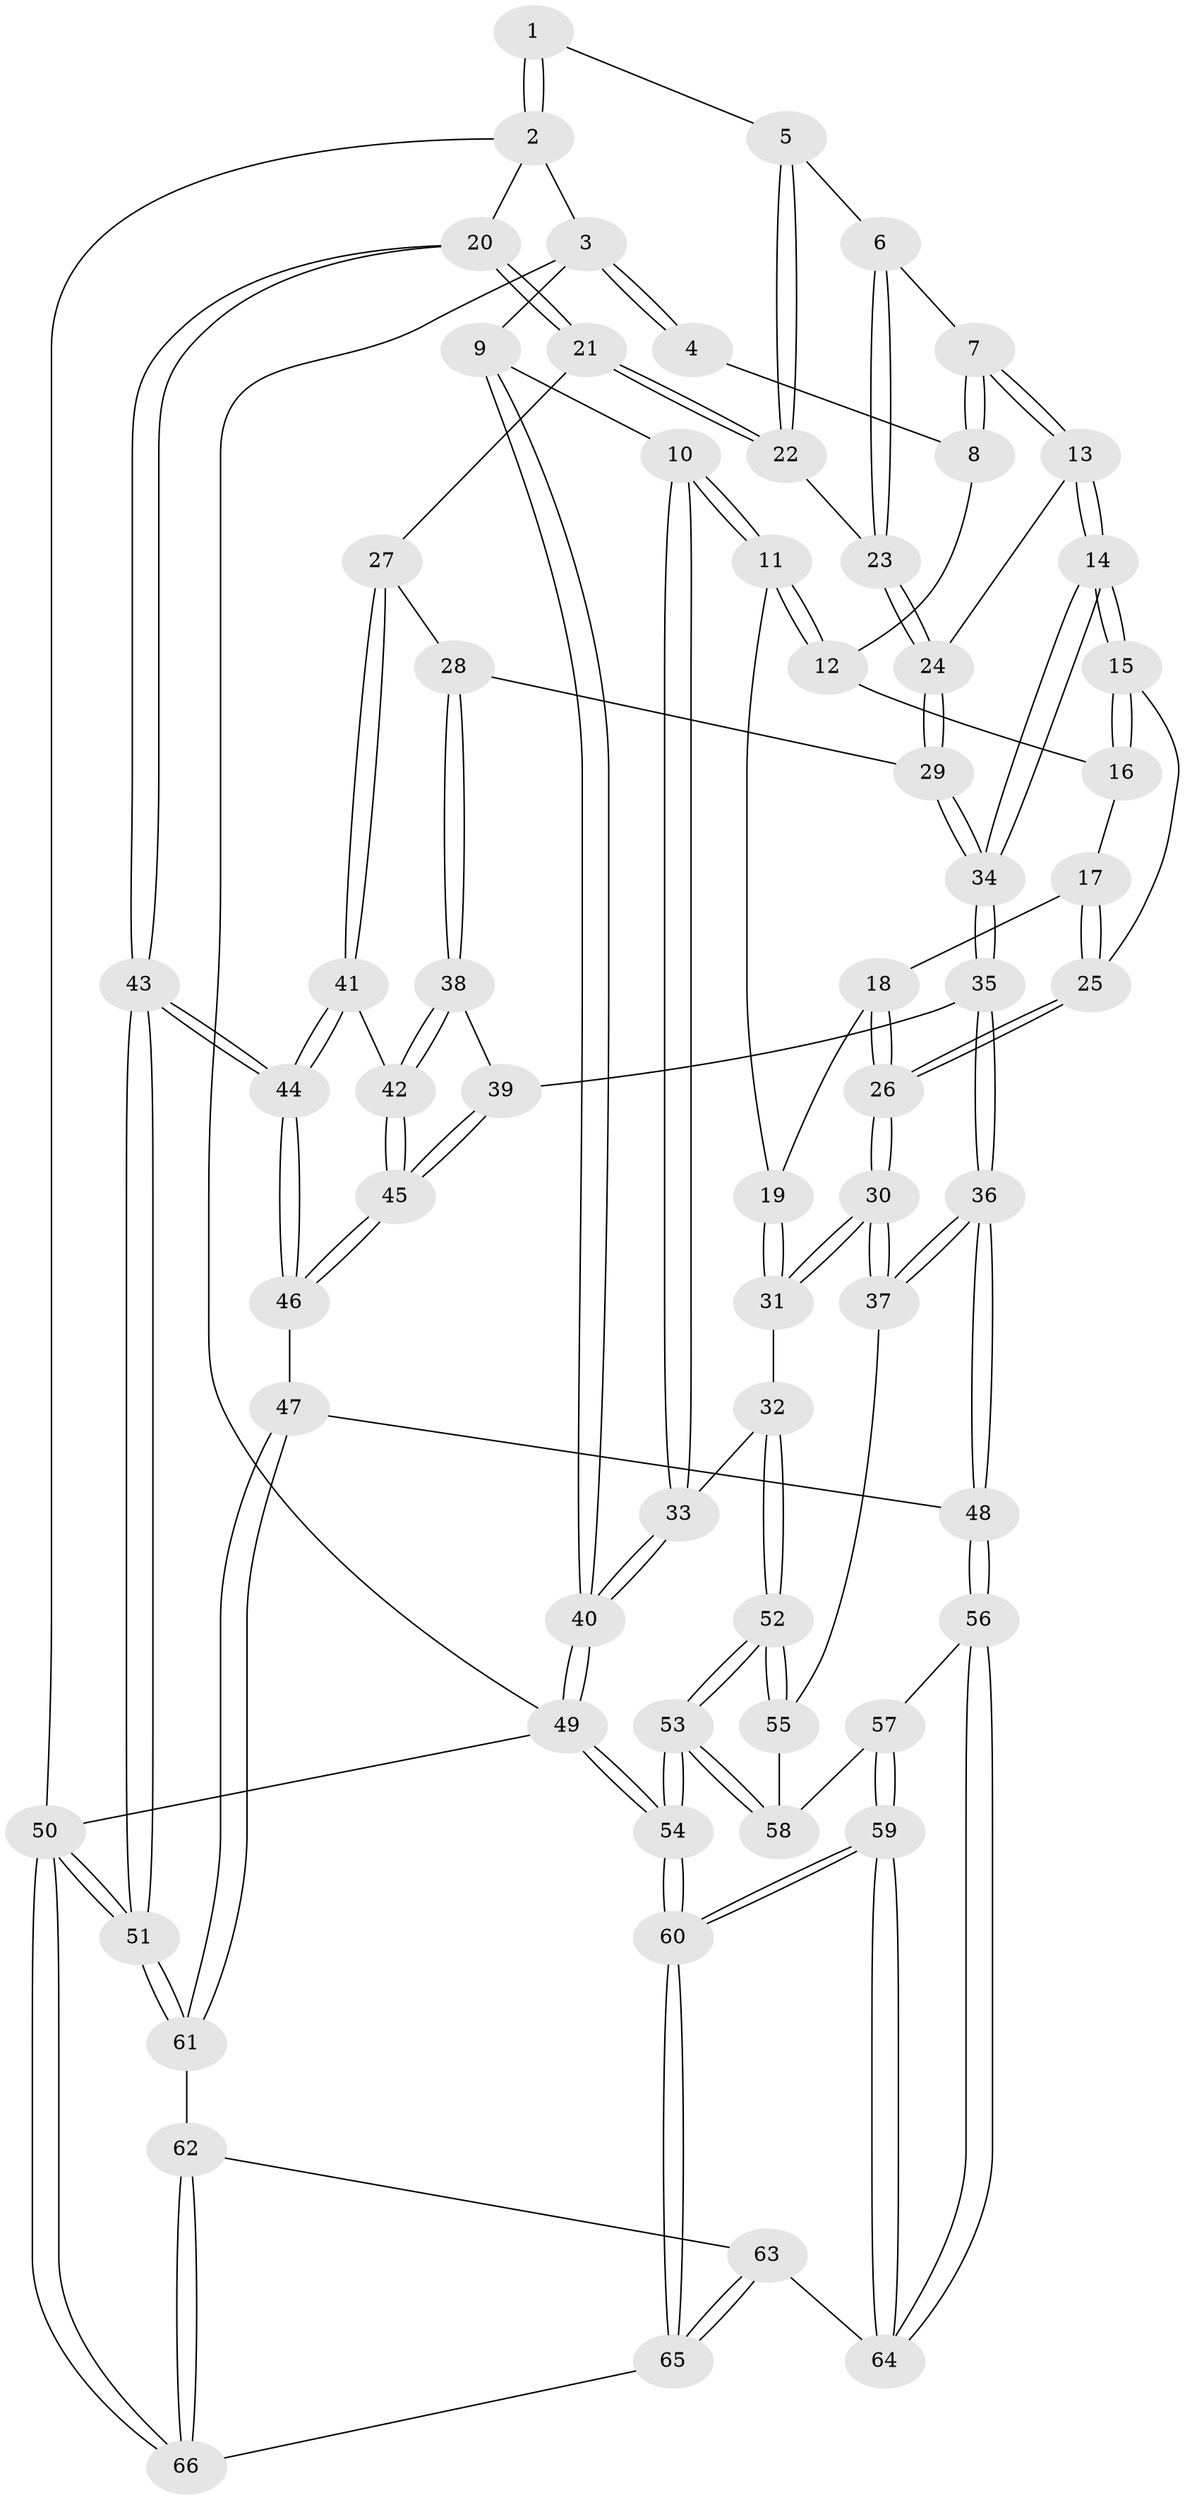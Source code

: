 // coarse degree distribution, {4: 0.14583333333333334, 2: 0.14583333333333334, 3: 0.6875, 5: 0.020833333333333332}
// Generated by graph-tools (version 1.1) at 2025/54/03/04/25 22:54:39]
// undirected, 66 vertices, 162 edges
graph export_dot {
  node [color=gray90,style=filled];
  1 [pos="+0.9865923822366838+0"];
  2 [pos="+1+0"];
  3 [pos="+0+0"];
  4 [pos="+0.5144482481278202+0"];
  5 [pos="+0.8037433797154695+0.08650657175579315"];
  6 [pos="+0.7404369304764884+0.1275762617423821"];
  7 [pos="+0.7079401541459045+0.14265006694078536"];
  8 [pos="+0.4982382686251925+0.019977988132522155"];
  9 [pos="+0+0"];
  10 [pos="+0.14380317503725637+0.14982296879852858"];
  11 [pos="+0.14564584666382166+0.15051983760132012"];
  12 [pos="+0.46808715649170707+0.06783158184397547"];
  13 [pos="+0.6632317211266805+0.23354555255856801"];
  14 [pos="+0.5927474806046311+0.28405904735381216"];
  15 [pos="+0.5728103997031602+0.27936171201907606"];
  16 [pos="+0.470578692297258+0.08595102140862049"];
  17 [pos="+0.41990238034702765+0.21919916483709886"];
  18 [pos="+0.337621005944256+0.26934610827577316"];
  19 [pos="+0.2105343038636775+0.21414768733649775"];
  20 [pos="+1+0.31915971232945795"];
  21 [pos="+1+0.323667387307034"];
  22 [pos="+0.9101210220466303+0.2619628540107756"];
  23 [pos="+0.8068560747482195+0.30224511131209997"];
  24 [pos="+0.7788153553741217+0.32395379843315886"];
  25 [pos="+0.5123963953471158+0.3016535405747332"];
  26 [pos="+0.41876473783677703+0.3791786635334517"];
  27 [pos="+0.9347130069997539+0.397669935414596"];
  28 [pos="+0.7941417663759667+0.3828334760195018"];
  29 [pos="+0.7761386847930338+0.34204051247809675"];
  30 [pos="+0.3984601321501139+0.5103232397595789"];
  31 [pos="+0.27827170096063003+0.4901123403403069"];
  32 [pos="+0.17073152210917145+0.5231659791475376"];
  33 [pos="+0.07353303079904523+0.4939672765788468"];
  34 [pos="+0.6330224581598272+0.40427379001692537"];
  35 [pos="+0.6321413390295627+0.422048467691946"];
  36 [pos="+0.5043143587680828+0.57471870295995"];
  37 [pos="+0.42443648636470693+0.5396484116612915"];
  38 [pos="+0.7788075326334732+0.4496975153421686"];
  39 [pos="+0.7039044900987348+0.4560813102042838"];
  40 [pos="+0+0.5615527509364003"];
  41 [pos="+0.8723313123419643+0.4918621782061782"];
  42 [pos="+0.8262648505670597+0.5038559292279116"];
  43 [pos="+1+0.7264488423562001"];
  44 [pos="+1+0.6979061680951928"];
  45 [pos="+0.7423423107374738+0.6797951175002366"];
  46 [pos="+0.7345259975643931+0.7094374655409386"];
  47 [pos="+0.7209152292926858+0.7179805875727295"];
  48 [pos="+0.6029957188533762+0.7185482836644576"];
  49 [pos="+0+1"];
  50 [pos="+1+1"];
  51 [pos="+1+0.990034770092651"];
  52 [pos="+0.1984343972045939+0.7224313757408718"];
  53 [pos="+0.19089866446644171+0.7558415795557527"];
  54 [pos="+0+1"];
  55 [pos="+0.38737623207935806+0.5892083065286956"];
  56 [pos="+0.5475064887429575+0.8005639718986879"];
  57 [pos="+0.36674943920688857+0.7797328094848182"];
  58 [pos="+0.33248836835436113+0.7530220644149965"];
  59 [pos="+0.14858917186764511+1"];
  60 [pos="+0.09807946565069829+1"];
  61 [pos="+0.7664774901079698+0.8349538493068083"];
  62 [pos="+0.8016932260800428+1"];
  63 [pos="+0.5614792986794729+0.8511113341459933"];
  64 [pos="+0.5456256403431295+0.8082204187881091"];
  65 [pos="+0.6444160922192725+1"];
  66 [pos="+0.8675021521288525+1"];
  1 -- 2;
  1 -- 2;
  1 -- 5;
  2 -- 3;
  2 -- 20;
  2 -- 50;
  3 -- 4;
  3 -- 4;
  3 -- 9;
  3 -- 49;
  4 -- 8;
  5 -- 6;
  5 -- 22;
  5 -- 22;
  6 -- 7;
  6 -- 23;
  6 -- 23;
  7 -- 8;
  7 -- 8;
  7 -- 13;
  7 -- 13;
  8 -- 12;
  9 -- 10;
  9 -- 40;
  9 -- 40;
  10 -- 11;
  10 -- 11;
  10 -- 33;
  10 -- 33;
  11 -- 12;
  11 -- 12;
  11 -- 19;
  12 -- 16;
  13 -- 14;
  13 -- 14;
  13 -- 24;
  14 -- 15;
  14 -- 15;
  14 -- 34;
  14 -- 34;
  15 -- 16;
  15 -- 16;
  15 -- 25;
  16 -- 17;
  17 -- 18;
  17 -- 25;
  17 -- 25;
  18 -- 19;
  18 -- 26;
  18 -- 26;
  19 -- 31;
  19 -- 31;
  20 -- 21;
  20 -- 21;
  20 -- 43;
  20 -- 43;
  21 -- 22;
  21 -- 22;
  21 -- 27;
  22 -- 23;
  23 -- 24;
  23 -- 24;
  24 -- 29;
  24 -- 29;
  25 -- 26;
  25 -- 26;
  26 -- 30;
  26 -- 30;
  27 -- 28;
  27 -- 41;
  27 -- 41;
  28 -- 29;
  28 -- 38;
  28 -- 38;
  29 -- 34;
  29 -- 34;
  30 -- 31;
  30 -- 31;
  30 -- 37;
  30 -- 37;
  31 -- 32;
  32 -- 33;
  32 -- 52;
  32 -- 52;
  33 -- 40;
  33 -- 40;
  34 -- 35;
  34 -- 35;
  35 -- 36;
  35 -- 36;
  35 -- 39;
  36 -- 37;
  36 -- 37;
  36 -- 48;
  36 -- 48;
  37 -- 55;
  38 -- 39;
  38 -- 42;
  38 -- 42;
  39 -- 45;
  39 -- 45;
  40 -- 49;
  40 -- 49;
  41 -- 42;
  41 -- 44;
  41 -- 44;
  42 -- 45;
  42 -- 45;
  43 -- 44;
  43 -- 44;
  43 -- 51;
  43 -- 51;
  44 -- 46;
  44 -- 46;
  45 -- 46;
  45 -- 46;
  46 -- 47;
  47 -- 48;
  47 -- 61;
  47 -- 61;
  48 -- 56;
  48 -- 56;
  49 -- 54;
  49 -- 54;
  49 -- 50;
  50 -- 51;
  50 -- 51;
  50 -- 66;
  50 -- 66;
  51 -- 61;
  51 -- 61;
  52 -- 53;
  52 -- 53;
  52 -- 55;
  52 -- 55;
  53 -- 54;
  53 -- 54;
  53 -- 58;
  53 -- 58;
  54 -- 60;
  54 -- 60;
  55 -- 58;
  56 -- 57;
  56 -- 64;
  56 -- 64;
  57 -- 58;
  57 -- 59;
  57 -- 59;
  59 -- 60;
  59 -- 60;
  59 -- 64;
  59 -- 64;
  60 -- 65;
  60 -- 65;
  61 -- 62;
  62 -- 63;
  62 -- 66;
  62 -- 66;
  63 -- 64;
  63 -- 65;
  63 -- 65;
  65 -- 66;
}
